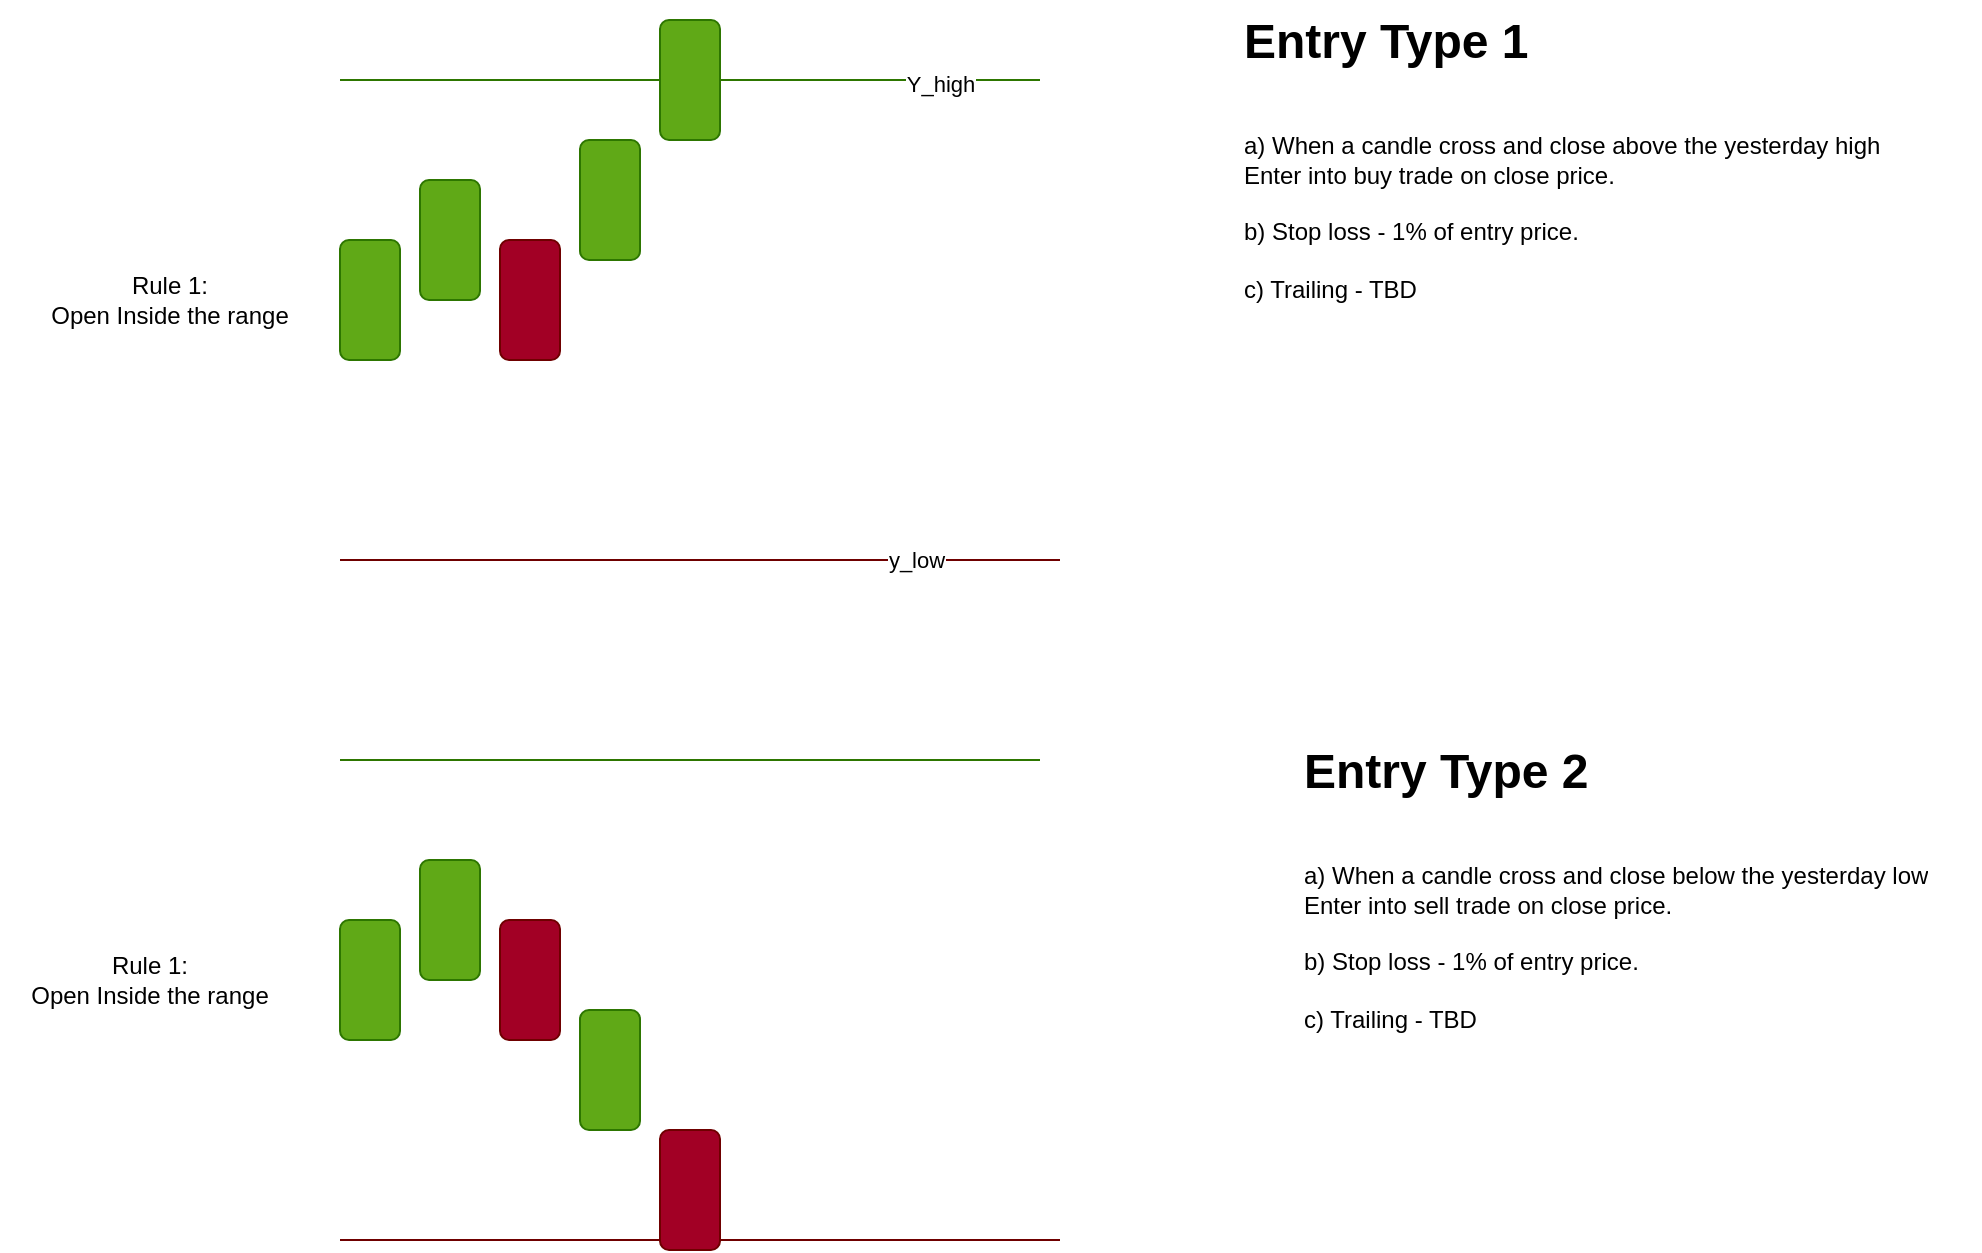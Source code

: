<mxfile version="24.4.0" type="device" pages="3">
  <diagram name="Open Inside Range" id="hguV-buFWyHWLyVzEfqd">
    <mxGraphModel dx="1466" dy="1061" grid="1" gridSize="10" guides="1" tooltips="1" connect="1" arrows="1" fold="1" page="1" pageScale="1" pageWidth="2339" pageHeight="3300" math="0" shadow="0">
      <root>
        <mxCell id="0" />
        <mxCell id="1" parent="0" />
        <mxCell id="O5BEFmONdVt246y1Kab7-1" value="" style="endArrow=none;html=1;rounded=0;fillColor=#60a917;strokeColor=#2D7600;" parent="1" source="O5BEFmONdVt246y1Kab7-9" edge="1">
          <mxGeometry width="50" height="50" relative="1" as="geometry">
            <mxPoint x="200" y="360" as="sourcePoint" />
            <mxPoint x="550" y="360" as="targetPoint" />
          </mxGeometry>
        </mxCell>
        <mxCell id="drZjxIe8qzaSSskrb9Iw-1" value="Y_high" style="edgeLabel;html=1;align=center;verticalAlign=middle;resizable=0;points=[];" vertex="1" connectable="0" parent="O5BEFmONdVt246y1Kab7-1">
          <mxGeometry x="0.371" y="-2" relative="1" as="geometry">
            <mxPoint as="offset" />
          </mxGeometry>
        </mxCell>
        <mxCell id="O5BEFmONdVt246y1Kab7-2" value="" style="endArrow=none;html=1;rounded=0;fillColor=#a20025;strokeColor=#6F0000;" parent="1" edge="1">
          <mxGeometry width="50" height="50" relative="1" as="geometry">
            <mxPoint x="200" y="600" as="sourcePoint" />
            <mxPoint x="560" y="600" as="targetPoint" />
          </mxGeometry>
        </mxCell>
        <mxCell id="drZjxIe8qzaSSskrb9Iw-2" value="y_low" style="edgeLabel;html=1;align=center;verticalAlign=middle;resizable=0;points=[];" vertex="1" connectable="0" parent="O5BEFmONdVt246y1Kab7-2">
          <mxGeometry x="0.597" relative="1" as="geometry">
            <mxPoint as="offset" />
          </mxGeometry>
        </mxCell>
        <mxCell id="O5BEFmONdVt246y1Kab7-3" value="" style="rounded=1;whiteSpace=wrap;html=1;fillColor=#60a917;fontColor=#ffffff;strokeColor=#2D7600;" parent="1" vertex="1">
          <mxGeometry x="200" y="440" width="30" height="60" as="geometry" />
        </mxCell>
        <mxCell id="O5BEFmONdVt246y1Kab7-4" value="Rule 1:&lt;div&gt;Open Inside the range&lt;/div&gt;" style="text;html=1;align=center;verticalAlign=middle;whiteSpace=wrap;rounded=0;" parent="1" vertex="1">
          <mxGeometry x="40" y="455" width="150" height="30" as="geometry" />
        </mxCell>
        <mxCell id="O5BEFmONdVt246y1Kab7-6" value="" style="rounded=1;whiteSpace=wrap;html=1;fillColor=#60a917;fontColor=#ffffff;strokeColor=#2D7600;" parent="1" vertex="1">
          <mxGeometry x="240" y="410" width="30" height="60" as="geometry" />
        </mxCell>
        <mxCell id="O5BEFmONdVt246y1Kab7-7" value="" style="rounded=1;whiteSpace=wrap;html=1;fillColor=#a20025;fontColor=#ffffff;strokeColor=#6F0000;" parent="1" vertex="1">
          <mxGeometry x="280" y="440" width="30" height="60" as="geometry" />
        </mxCell>
        <mxCell id="O5BEFmONdVt246y1Kab7-8" value="" style="rounded=1;whiteSpace=wrap;html=1;fillColor=#60a917;fontColor=#ffffff;strokeColor=#2D7600;" parent="1" vertex="1">
          <mxGeometry x="320" y="390" width="30" height="60" as="geometry" />
        </mxCell>
        <mxCell id="O5BEFmONdVt246y1Kab7-10" value="" style="endArrow=none;html=1;rounded=0;fillColor=#60a917;strokeColor=#2D7600;" parent="1" target="O5BEFmONdVt246y1Kab7-9" edge="1">
          <mxGeometry width="50" height="50" relative="1" as="geometry">
            <mxPoint x="200" y="360" as="sourcePoint" />
            <mxPoint x="550" y="360" as="targetPoint" />
          </mxGeometry>
        </mxCell>
        <mxCell id="O5BEFmONdVt246y1Kab7-9" value="" style="rounded=1;whiteSpace=wrap;html=1;fillColor=#60a917;fontColor=#ffffff;strokeColor=#2D7600;" parent="1" vertex="1">
          <mxGeometry x="360" y="330" width="30" height="60" as="geometry" />
        </mxCell>
        <mxCell id="O5BEFmONdVt246y1Kab7-11" value="" style="endArrow=none;html=1;rounded=0;fillColor=#60a917;strokeColor=#2D7600;" parent="1" edge="1">
          <mxGeometry width="50" height="50" relative="1" as="geometry">
            <mxPoint x="390" y="700" as="sourcePoint" />
            <mxPoint x="550" y="700" as="targetPoint" />
          </mxGeometry>
        </mxCell>
        <mxCell id="O5BEFmONdVt246y1Kab7-12" value="" style="endArrow=none;html=1;rounded=0;fillColor=#a20025;strokeColor=#6F0000;" parent="1" edge="1">
          <mxGeometry width="50" height="50" relative="1" as="geometry">
            <mxPoint x="200" y="940" as="sourcePoint" />
            <mxPoint x="560" y="940" as="targetPoint" />
          </mxGeometry>
        </mxCell>
        <mxCell id="O5BEFmONdVt246y1Kab7-13" value="" style="rounded=1;whiteSpace=wrap;html=1;fillColor=#60a917;fontColor=#ffffff;strokeColor=#2D7600;" parent="1" vertex="1">
          <mxGeometry x="200" y="780" width="30" height="60" as="geometry" />
        </mxCell>
        <mxCell id="O5BEFmONdVt246y1Kab7-14" value="" style="rounded=1;whiteSpace=wrap;html=1;fillColor=#60a917;fontColor=#ffffff;strokeColor=#2D7600;" parent="1" vertex="1">
          <mxGeometry x="240" y="750" width="30" height="60" as="geometry" />
        </mxCell>
        <mxCell id="O5BEFmONdVt246y1Kab7-15" value="" style="rounded=1;whiteSpace=wrap;html=1;fillColor=#a20025;fontColor=#ffffff;strokeColor=#6F0000;" parent="1" vertex="1">
          <mxGeometry x="280" y="780" width="30" height="60" as="geometry" />
        </mxCell>
        <mxCell id="O5BEFmONdVt246y1Kab7-16" value="" style="rounded=1;whiteSpace=wrap;html=1;fillColor=#60a917;fontColor=#ffffff;strokeColor=#2D7600;" parent="1" vertex="1">
          <mxGeometry x="320" y="825" width="30" height="60" as="geometry" />
        </mxCell>
        <mxCell id="O5BEFmONdVt246y1Kab7-17" value="" style="endArrow=none;html=1;rounded=0;fillColor=#60a917;strokeColor=#2D7600;" parent="1" edge="1">
          <mxGeometry width="50" height="50" relative="1" as="geometry">
            <mxPoint x="200" y="700" as="sourcePoint" />
            <mxPoint x="390" y="700" as="targetPoint" />
          </mxGeometry>
        </mxCell>
        <mxCell id="O5BEFmONdVt246y1Kab7-19" value="Rule 1:&lt;div&gt;Open Inside the range&lt;/div&gt;" style="text;html=1;align=center;verticalAlign=middle;whiteSpace=wrap;rounded=0;" parent="1" vertex="1">
          <mxGeometry x="30" y="795" width="150" height="30" as="geometry" />
        </mxCell>
        <mxCell id="O5BEFmONdVt246y1Kab7-20" value="" style="rounded=1;whiteSpace=wrap;html=1;fillColor=#a20025;fontColor=#ffffff;strokeColor=#6F0000;" parent="1" vertex="1">
          <mxGeometry x="360" y="885" width="30" height="60" as="geometry" />
        </mxCell>
        <mxCell id="drZjxIe8qzaSSskrb9Iw-3" value="&lt;h1 style=&quot;margin-top: 0px;&quot;&gt;Entry Type 1&lt;/h1&gt;&lt;div&gt;&lt;br&gt;&lt;/div&gt;&lt;div&gt;a) When a candle cross and close above the yesterday high&lt;/div&gt;&lt;div&gt;Enter into buy trade on close price.&amp;nbsp;&lt;/div&gt;&lt;div&gt;&lt;br&gt;&lt;/div&gt;&lt;div&gt;b) Stop loss - 1% of entry price.&amp;nbsp;&lt;/div&gt;&lt;div&gt;&lt;br&gt;&lt;/div&gt;&lt;div&gt;c) Trailing - TBD&lt;/div&gt;&lt;div&gt;&lt;br&gt;&lt;/div&gt;" style="text;html=1;whiteSpace=wrap;overflow=hidden;rounded=0;" vertex="1" parent="1">
          <mxGeometry x="650" y="320" width="340" height="250" as="geometry" />
        </mxCell>
        <mxCell id="drZjxIe8qzaSSskrb9Iw-4" value="&lt;h1 style=&quot;margin-top: 0px;&quot;&gt;Entry Type 2&lt;/h1&gt;&lt;div&gt;&lt;br&gt;&lt;/div&gt;&lt;div&gt;a) When a candle cross and close below the yesterday low&lt;/div&gt;&lt;div&gt;Enter into sell trade on close price.&amp;nbsp;&lt;/div&gt;&lt;div&gt;&lt;br&gt;&lt;/div&gt;&lt;div&gt;b) Stop loss - 1% of entry price.&amp;nbsp;&lt;/div&gt;&lt;div&gt;&lt;br&gt;&lt;/div&gt;&lt;div&gt;c) Trailing - TBD&lt;/div&gt;&lt;div&gt;&lt;br&gt;&lt;/div&gt;" style="text;html=1;whiteSpace=wrap;overflow=hidden;rounded=0;" vertex="1" parent="1">
          <mxGeometry x="680" y="685" width="340" height="250" as="geometry" />
        </mxCell>
      </root>
    </mxGraphModel>
  </diagram>
  <diagram id="fqdF1J5Gg3pju8-f7i08" name="Open Outisde Range - Above">
    <mxGraphModel dx="1283" dy="4229" grid="1" gridSize="10" guides="1" tooltips="1" connect="1" arrows="1" fold="1" page="1" pageScale="1" pageWidth="2339" pageHeight="3300" math="0" shadow="0">
      <root>
        <mxCell id="0" />
        <mxCell id="1" parent="0" />
        <mxCell id="S-CjnXs-gyUp-fBTtN0S-2" value="" style="endArrow=none;html=1;rounded=0;fillColor=#a20025;strokeColor=#6F0000;strokeWidth=3;" parent="1" edge="1">
          <mxGeometry width="50" height="50" relative="1" as="geometry">
            <mxPoint x="25" y="410" as="sourcePoint" />
            <mxPoint x="385" y="410" as="targetPoint" />
          </mxGeometry>
        </mxCell>
        <mxCell id="rY0_8QvRDFX0psmk2JzO-2" value="Y_low" style="edgeLabel;html=1;align=center;verticalAlign=middle;resizable=0;points=[];" vertex="1" connectable="0" parent="S-CjnXs-gyUp-fBTtN0S-2">
          <mxGeometry x="0.606" y="3" relative="1" as="geometry">
            <mxPoint x="26" as="offset" />
          </mxGeometry>
        </mxCell>
        <mxCell id="S-CjnXs-gyUp-fBTtN0S-3" value="" style="rounded=1;whiteSpace=wrap;html=1;fillColor=#a20025;fontColor=#ffffff;strokeColor=#6F0000;" parent="1" vertex="1">
          <mxGeometry x="30" y="40" width="30" height="60" as="geometry" />
        </mxCell>
        <mxCell id="S-CjnXs-gyUp-fBTtN0S-4" value="" style="rounded=1;whiteSpace=wrap;html=1;fillColor=#60a917;fontColor=#ffffff;strokeColor=#2D7600;" parent="1" vertex="1">
          <mxGeometry x="70" y="80" width="30" height="60" as="geometry" />
        </mxCell>
        <mxCell id="S-CjnXs-gyUp-fBTtN0S-5" value="" style="rounded=1;whiteSpace=wrap;html=1;fillColor=#60a917;fontColor=#ffffff;strokeColor=#2D7600;" parent="1" vertex="1">
          <mxGeometry x="110" y="50" width="30" height="60" as="geometry" />
        </mxCell>
        <mxCell id="S-CjnXs-gyUp-fBTtN0S-6" value="" style="rounded=1;whiteSpace=wrap;html=1;fillColor=#a20025;fontColor=#ffffff;strokeColor=#6F0000;" parent="1" vertex="1">
          <mxGeometry x="150" y="90" width="30" height="60" as="geometry" />
        </mxCell>
        <mxCell id="S-CjnXs-gyUp-fBTtN0S-7" value="" style="endArrow=none;html=1;rounded=0;fillColor=#60a917;strokeColor=#2D7600;strokeWidth=3;" parent="1" edge="1">
          <mxGeometry width="50" height="50" relative="1" as="geometry">
            <mxPoint x="30" y="250" as="sourcePoint" />
            <mxPoint x="350" y="250" as="targetPoint" />
          </mxGeometry>
        </mxCell>
        <mxCell id="rY0_8QvRDFX0psmk2JzO-1" value="Y_high" style="edgeLabel;html=1;align=center;verticalAlign=middle;resizable=0;points=[];" vertex="1" connectable="0" parent="S-CjnXs-gyUp-fBTtN0S-7">
          <mxGeometry x="0.731" relative="1" as="geometry">
            <mxPoint as="offset" />
          </mxGeometry>
        </mxCell>
        <mxCell id="S-CjnXs-gyUp-fBTtN0S-8" value="" style="rounded=1;whiteSpace=wrap;html=1;fillColor=#a20025;fontColor=#ffffff;strokeColor=#6F0000;" parent="1" vertex="1">
          <mxGeometry x="230" y="210" width="30" height="60" as="geometry" />
        </mxCell>
        <mxCell id="S-CjnXs-gyUp-fBTtN0S-9" value="" style="rounded=1;whiteSpace=wrap;html=1;fillColor=#a20025;fontColor=#ffffff;strokeColor=#6F0000;" parent="1" vertex="1">
          <mxGeometry x="190" y="150" width="30" height="60" as="geometry" />
        </mxCell>
        <mxCell id="S-CjnXs-gyUp-fBTtN0S-10" value="" style="endArrow=none;html=1;rounded=0;fillColor=#60a917;strokeColor=#2D7600;dashed=1;strokeWidth=4;" parent="1" edge="1">
          <mxGeometry width="50" height="50" relative="1" as="geometry">
            <mxPoint x="40" y="40" as="sourcePoint" />
            <mxPoint x="200" y="40" as="targetPoint" />
          </mxGeometry>
        </mxCell>
        <mxCell id="rY0_8QvRDFX0psmk2JzO-5" value="Bar High" style="edgeLabel;html=1;align=center;verticalAlign=middle;resizable=0;points=[];" vertex="1" connectable="0" parent="S-CjnXs-gyUp-fBTtN0S-10">
          <mxGeometry x="0.902" relative="1" as="geometry">
            <mxPoint x="13" as="offset" />
          </mxGeometry>
        </mxCell>
        <mxCell id="S-CjnXs-gyUp-fBTtN0S-11" value="" style="endArrow=none;html=1;rounded=0;fillColor=#a20025;strokeColor=#6F0000;dashed=1;strokeWidth=4;" parent="1" edge="1">
          <mxGeometry width="50" height="50" relative="1" as="geometry">
            <mxPoint x="30" y="100" as="sourcePoint" />
            <mxPoint x="200" y="100" as="targetPoint" />
          </mxGeometry>
        </mxCell>
        <mxCell id="rY0_8QvRDFX0psmk2JzO-6" value="Bar Low" style="edgeLabel;html=1;align=center;verticalAlign=middle;resizable=0;points=[];" vertex="1" connectable="0" parent="S-CjnXs-gyUp-fBTtN0S-11">
          <mxGeometry x="0.908" y="1" relative="1" as="geometry">
            <mxPoint x="28" y="1" as="offset" />
          </mxGeometry>
        </mxCell>
        <mxCell id="S-CjnXs-gyUp-fBTtN0S-13" value="" style="rounded=1;whiteSpace=wrap;html=1;fillColor=#60a917;fontColor=#ffffff;strokeColor=#2D7600;" parent="1" vertex="1">
          <mxGeometry x="120" y="750" width="30" height="60" as="geometry" />
        </mxCell>
        <mxCell id="S-CjnXs-gyUp-fBTtN0S-14" value="" style="rounded=1;whiteSpace=wrap;html=1;fillColor=#a20025;fontColor=#ffffff;strokeColor=#6F0000;" parent="1" vertex="1">
          <mxGeometry x="40" y="830" width="30" height="60" as="geometry" />
        </mxCell>
        <mxCell id="S-CjnXs-gyUp-fBTtN0S-20" value="" style="endArrow=none;html=1;rounded=0;fillColor=#60a917;strokeColor=#2D7600;dashed=1;strokeWidth=4;" parent="1" source="S-CjnXs-gyUp-fBTtN0S-15" edge="1">
          <mxGeometry width="50" height="50" relative="1" as="geometry">
            <mxPoint x="55" y="830" as="sourcePoint" />
            <mxPoint x="215" y="830" as="targetPoint" />
          </mxGeometry>
        </mxCell>
        <mxCell id="S-CjnXs-gyUp-fBTtN0S-21" value="" style="endArrow=none;html=1;rounded=0;fillColor=#a20025;strokeColor=#6F0000;dashed=1;strokeWidth=4;" parent="1" edge="1">
          <mxGeometry width="50" height="50" relative="1" as="geometry">
            <mxPoint x="60" y="890" as="sourcePoint" />
            <mxPoint x="230" y="890" as="targetPoint" />
          </mxGeometry>
        </mxCell>
        <mxCell id="S-CjnXs-gyUp-fBTtN0S-24" value="" style="endArrow=none;html=1;rounded=0;fillColor=#60a917;strokeColor=#2D7600;dashed=1;strokeWidth=4;" parent="1" target="S-CjnXs-gyUp-fBTtN0S-15" edge="1">
          <mxGeometry width="50" height="50" relative="1" as="geometry">
            <mxPoint x="55" y="830" as="sourcePoint" />
            <mxPoint x="215" y="830" as="targetPoint" />
          </mxGeometry>
        </mxCell>
        <mxCell id="S-CjnXs-gyUp-fBTtN0S-15" value="" style="rounded=1;whiteSpace=wrap;html=1;fillColor=#60a917;fontColor=#ffffff;strokeColor=#2D7600;" parent="1" vertex="1">
          <mxGeometry x="80" y="800" width="30" height="60" as="geometry" />
        </mxCell>
        <mxCell id="rY0_8QvRDFX0psmk2JzO-4" value="Open above Yesterday High" style="text;html=1;align=center;verticalAlign=middle;whiteSpace=wrap;rounded=0;" vertex="1" parent="1">
          <mxGeometry x="10" y="-10" width="60" height="30" as="geometry" />
        </mxCell>
        <mxCell id="rY0_8QvRDFX0psmk2JzO-8" value="&lt;h1 style=&quot;margin-top: 0px;&quot;&gt;Entry Type 1 (OORA)&lt;/h1&gt;&lt;p&gt;a) Mark the high &amp;amp; low of the first bar.&lt;/p&gt;&lt;p&gt;b) Sell when a candle close below the low of the first bar. stoploss is bar high&amp;nbsp;&lt;/p&gt;&lt;p&gt;c) Buy when a candle close above the high of the first bar. stop loss is bar low&lt;/p&gt;" style="text;html=1;whiteSpace=wrap;overflow=hidden;rounded=0;" vertex="1" parent="1">
          <mxGeometry x="360" y="20" width="290" height="220" as="geometry" />
        </mxCell>
        <mxCell id="rY0_8QvRDFX0psmk2JzO-9" value="&lt;h1 style=&quot;margin-top: 0px;&quot;&gt;Entry Type 2 (OORB)&lt;/h1&gt;&lt;p&gt;a) Mark the high &amp;amp; low of the first bar.&lt;/p&gt;&lt;p&gt;b) Sell when a candle close below the low of the first bar.&amp;nbsp;&lt;/p&gt;&lt;p&gt;c) Buy when a candle close above the high of the first bar&lt;/p&gt;&lt;p&gt;&amp;nbsp;&lt;/p&gt;" style="text;html=1;whiteSpace=wrap;overflow=hidden;rounded=0;" vertex="1" parent="1">
          <mxGeometry x="480" y="590" width="280" height="190" as="geometry" />
        </mxCell>
        <mxCell id="rY0_8QvRDFX0psmk2JzO-10" value="" style="endArrow=none;html=1;rounded=0;fillColor=#60a917;strokeColor=#2D7600;strokeWidth=3;" edge="1" parent="1">
          <mxGeometry width="50" height="50" relative="1" as="geometry">
            <mxPoint x="40" y="580" as="sourcePoint" />
            <mxPoint x="400" y="580" as="targetPoint" />
          </mxGeometry>
        </mxCell>
        <mxCell id="rY0_8QvRDFX0psmk2JzO-11" value="Y_high" style="edgeLabel;html=1;align=center;verticalAlign=middle;resizable=0;points=[];" vertex="1" connectable="0" parent="rY0_8QvRDFX0psmk2JzO-10">
          <mxGeometry x="0.731" relative="1" as="geometry">
            <mxPoint as="offset" />
          </mxGeometry>
        </mxCell>
        <mxCell id="rY0_8QvRDFX0psmk2JzO-12" value="" style="endArrow=none;html=1;rounded=0;fillColor=#a20025;strokeColor=#6F0000;strokeWidth=3;" edge="1" parent="1">
          <mxGeometry width="50" height="50" relative="1" as="geometry">
            <mxPoint x="40" y="680" as="sourcePoint" />
            <mxPoint x="400" y="680" as="targetPoint" />
          </mxGeometry>
        </mxCell>
        <mxCell id="rY0_8QvRDFX0psmk2JzO-13" value="Y_low" style="edgeLabel;html=1;align=center;verticalAlign=middle;resizable=0;points=[];" vertex="1" connectable="0" parent="rY0_8QvRDFX0psmk2JzO-12">
          <mxGeometry x="0.606" y="3" relative="1" as="geometry">
            <mxPoint x="26" as="offset" />
          </mxGeometry>
        </mxCell>
      </root>
    </mxGraphModel>
  </diagram>
  <diagram id="V-Cfj9akbfZ8bIHkKZOk" name="Open Outside Range - Below">
    <mxGraphModel dx="1026" dy="743" grid="1" gridSize="10" guides="1" tooltips="1" connect="1" arrows="1" fold="1" page="1" pageScale="1" pageWidth="2339" pageHeight="3300" math="0" shadow="0">
      <root>
        <mxCell id="0" />
        <mxCell id="1" parent="0" />
      </root>
    </mxGraphModel>
  </diagram>
</mxfile>
